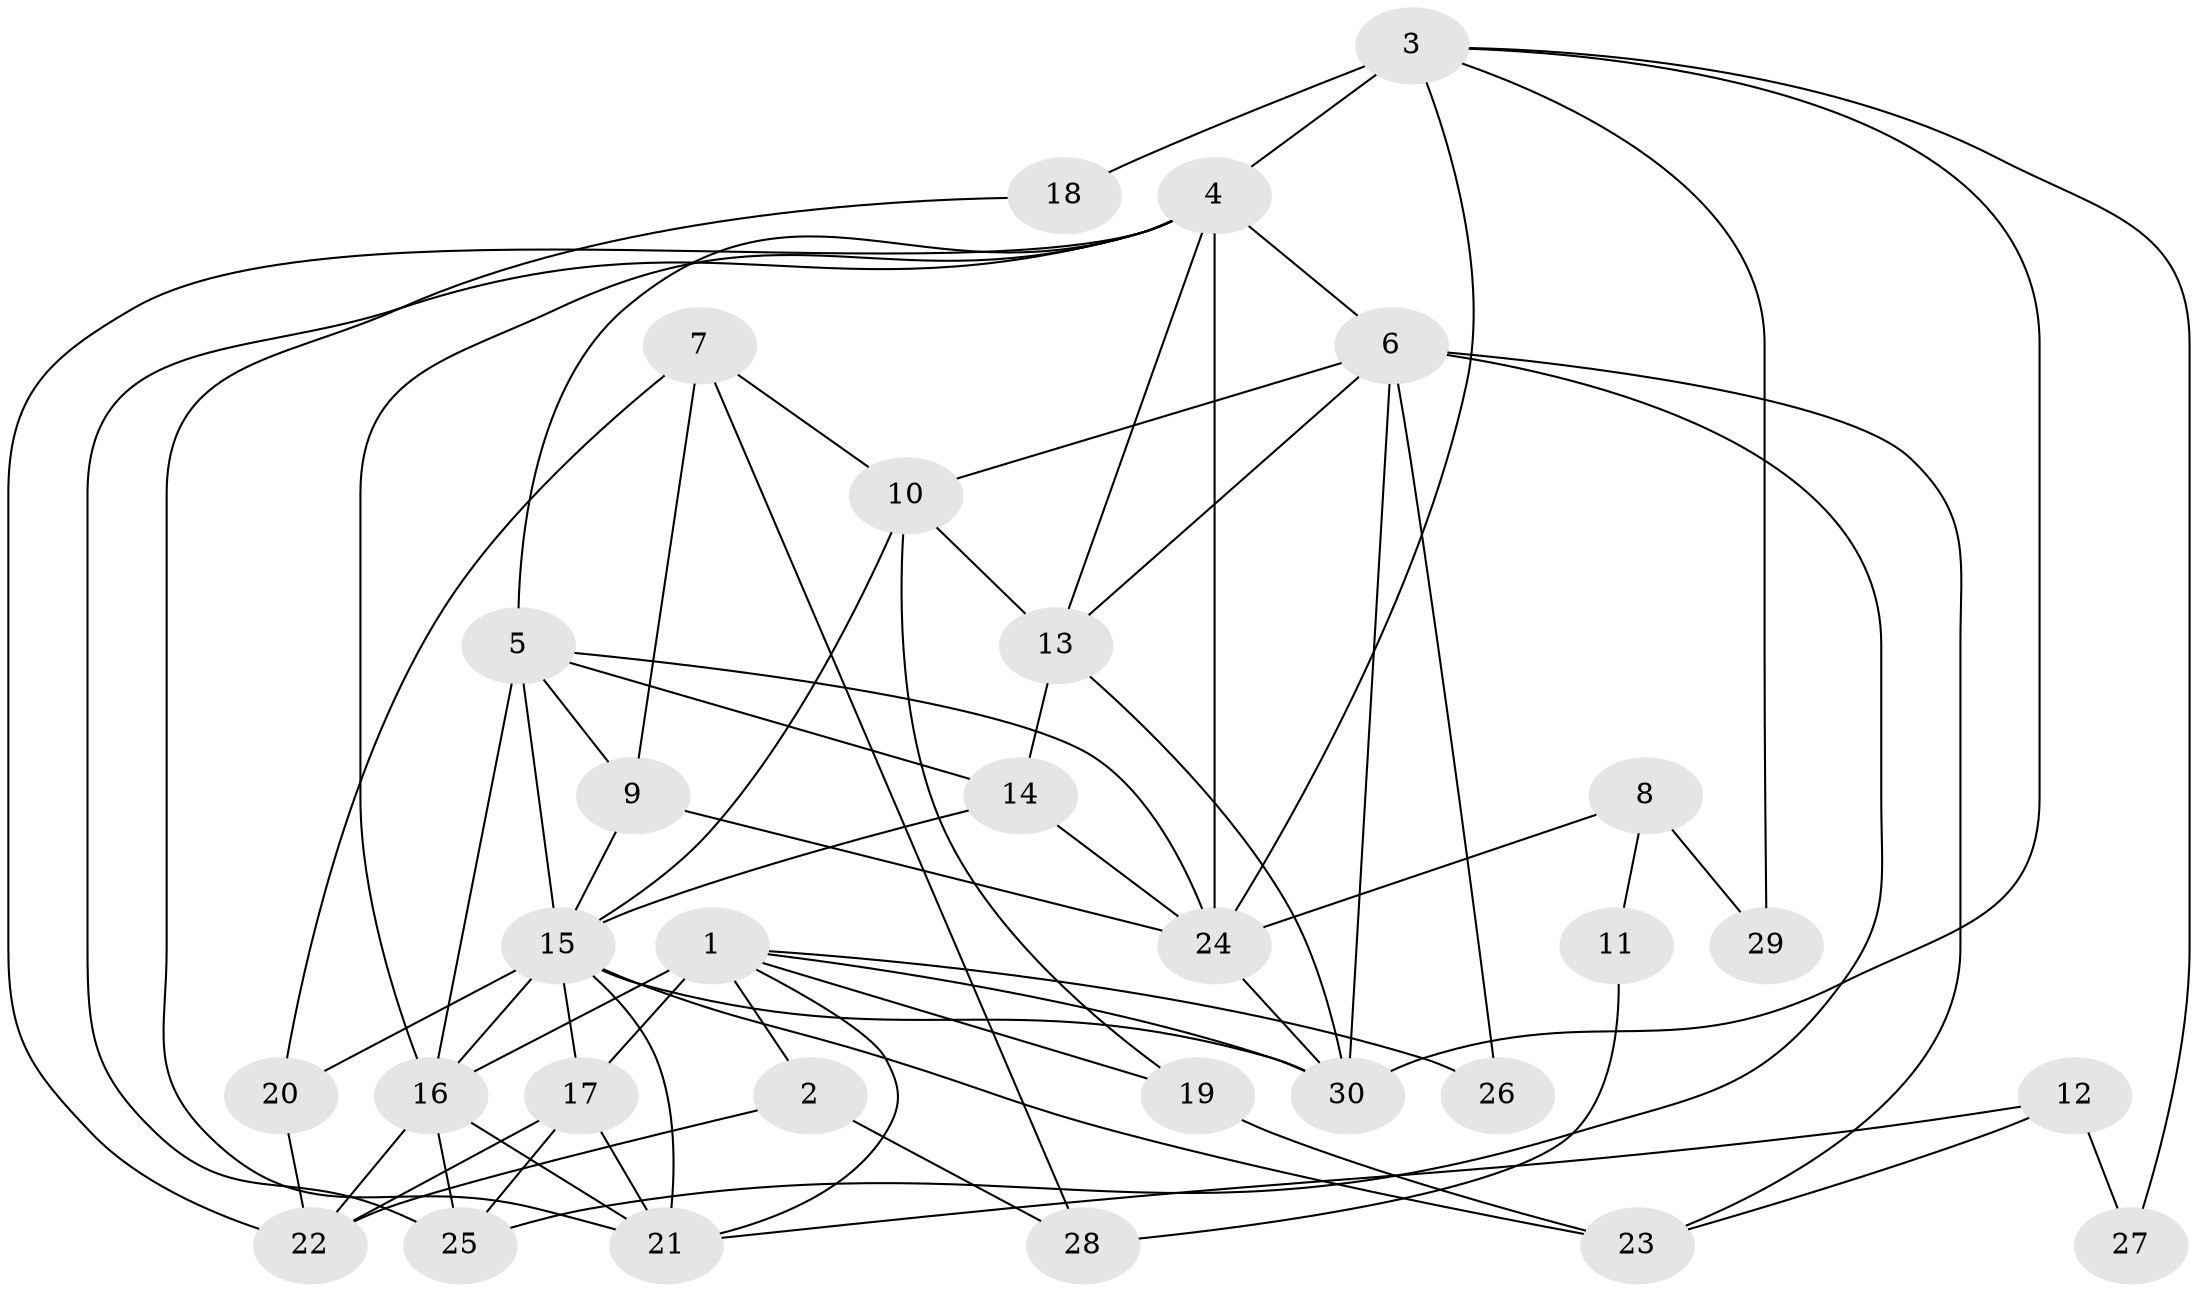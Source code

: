 // original degree distribution, {4: 0.3, 3: 0.3, 2: 0.08333333333333333, 7: 0.05, 5: 0.21666666666666667, 6: 0.05}
// Generated by graph-tools (version 1.1) at 2025/51/03/04/25 22:51:04]
// undirected, 30 vertices, 69 edges
graph export_dot {
  node [color=gray90,style=filled];
  1;
  2;
  3;
  4;
  5;
  6;
  7;
  8;
  9;
  10;
  11;
  12;
  13;
  14;
  15;
  16;
  17;
  18;
  19;
  20;
  21;
  22;
  23;
  24;
  25;
  26;
  27;
  28;
  29;
  30;
  1 -- 2 [weight=1.0];
  1 -- 16 [weight=3.0];
  1 -- 17 [weight=2.0];
  1 -- 19 [weight=1.0];
  1 -- 21 [weight=1.0];
  1 -- 26 [weight=3.0];
  1 -- 30 [weight=1.0];
  2 -- 22 [weight=1.0];
  2 -- 28 [weight=1.0];
  3 -- 4 [weight=2.0];
  3 -- 18 [weight=2.0];
  3 -- 24 [weight=1.0];
  3 -- 27 [weight=1.0];
  3 -- 29 [weight=1.0];
  3 -- 30 [weight=1.0];
  4 -- 5 [weight=1.0];
  4 -- 6 [weight=2.0];
  4 -- 13 [weight=1.0];
  4 -- 16 [weight=2.0];
  4 -- 22 [weight=1.0];
  4 -- 24 [weight=2.0];
  4 -- 25 [weight=1.0];
  5 -- 9 [weight=1.0];
  5 -- 14 [weight=1.0];
  5 -- 15 [weight=5.0];
  5 -- 16 [weight=1.0];
  5 -- 24 [weight=1.0];
  6 -- 10 [weight=1.0];
  6 -- 13 [weight=1.0];
  6 -- 23 [weight=1.0];
  6 -- 25 [weight=1.0];
  6 -- 26 [weight=1.0];
  6 -- 30 [weight=1.0];
  7 -- 9 [weight=1.0];
  7 -- 10 [weight=1.0];
  7 -- 20 [weight=1.0];
  7 -- 28 [weight=1.0];
  8 -- 11 [weight=1.0];
  8 -- 24 [weight=2.0];
  8 -- 29 [weight=1.0];
  9 -- 15 [weight=1.0];
  9 -- 24 [weight=1.0];
  10 -- 13 [weight=1.0];
  10 -- 15 [weight=1.0];
  10 -- 19 [weight=1.0];
  11 -- 28 [weight=1.0];
  12 -- 21 [weight=1.0];
  12 -- 23 [weight=1.0];
  12 -- 27 [weight=1.0];
  13 -- 14 [weight=1.0];
  13 -- 30 [weight=1.0];
  14 -- 15 [weight=1.0];
  14 -- 24 [weight=1.0];
  15 -- 16 [weight=1.0];
  15 -- 17 [weight=1.0];
  15 -- 20 [weight=1.0];
  15 -- 21 [weight=1.0];
  15 -- 23 [weight=1.0];
  15 -- 30 [weight=1.0];
  16 -- 21 [weight=1.0];
  16 -- 22 [weight=1.0];
  16 -- 25 [weight=2.0];
  17 -- 21 [weight=1.0];
  17 -- 22 [weight=1.0];
  17 -- 25 [weight=1.0];
  18 -- 21 [weight=1.0];
  19 -- 23 [weight=1.0];
  20 -- 22 [weight=1.0];
  24 -- 30 [weight=1.0];
}
